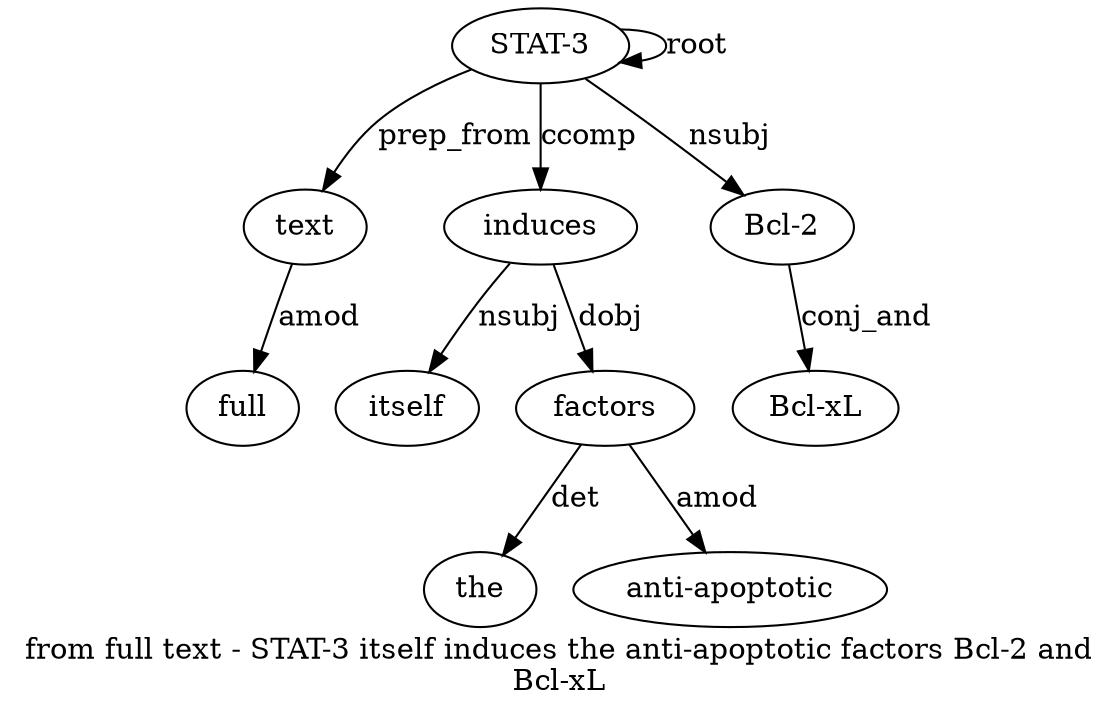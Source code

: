 digraph "from full text - STAT-3 itself induces the anti-apoptotic factors Bcl-2 and Bcl-xL" {
label="from full text - STAT-3 itself induces the anti-apoptotic factors Bcl-2 and
Bcl-xL";
text3 [style=filled, fillcolor=white, label=text];
full2 [style=filled, fillcolor=white, label=full];
text3 -> full2  [label=amod];
"STAT-35" [style=filled, fillcolor=white, label="STAT-3"];
"STAT-35" -> text3  [label=prep_from];
"STAT-35" -> "STAT-35"  [label=root];
induces7 [style=filled, fillcolor=white, label=induces];
itself6 [style=filled, fillcolor=white, label=itself];
induces7 -> itself6  [label=nsubj];
"STAT-35" -> induces7  [label=ccomp];
factors10 [style=filled, fillcolor=white, label=factors];
the8 [style=filled, fillcolor=white, label=the];
factors10 -> the8  [label=det];
"anti-apoptotic9" [style=filled, fillcolor=white, label="anti-apoptotic"];
factors10 -> "anti-apoptotic9"  [label=amod];
induces7 -> factors10  [label=dobj];
"Bcl-211" [style=filled, fillcolor=white, label="Bcl-2"];
"STAT-35" -> "Bcl-211"  [label=nsubj];
"Bcl-xL13" [style=filled, fillcolor=white, label="Bcl-xL"];
"Bcl-211" -> "Bcl-xL13"  [label=conj_and];
}
